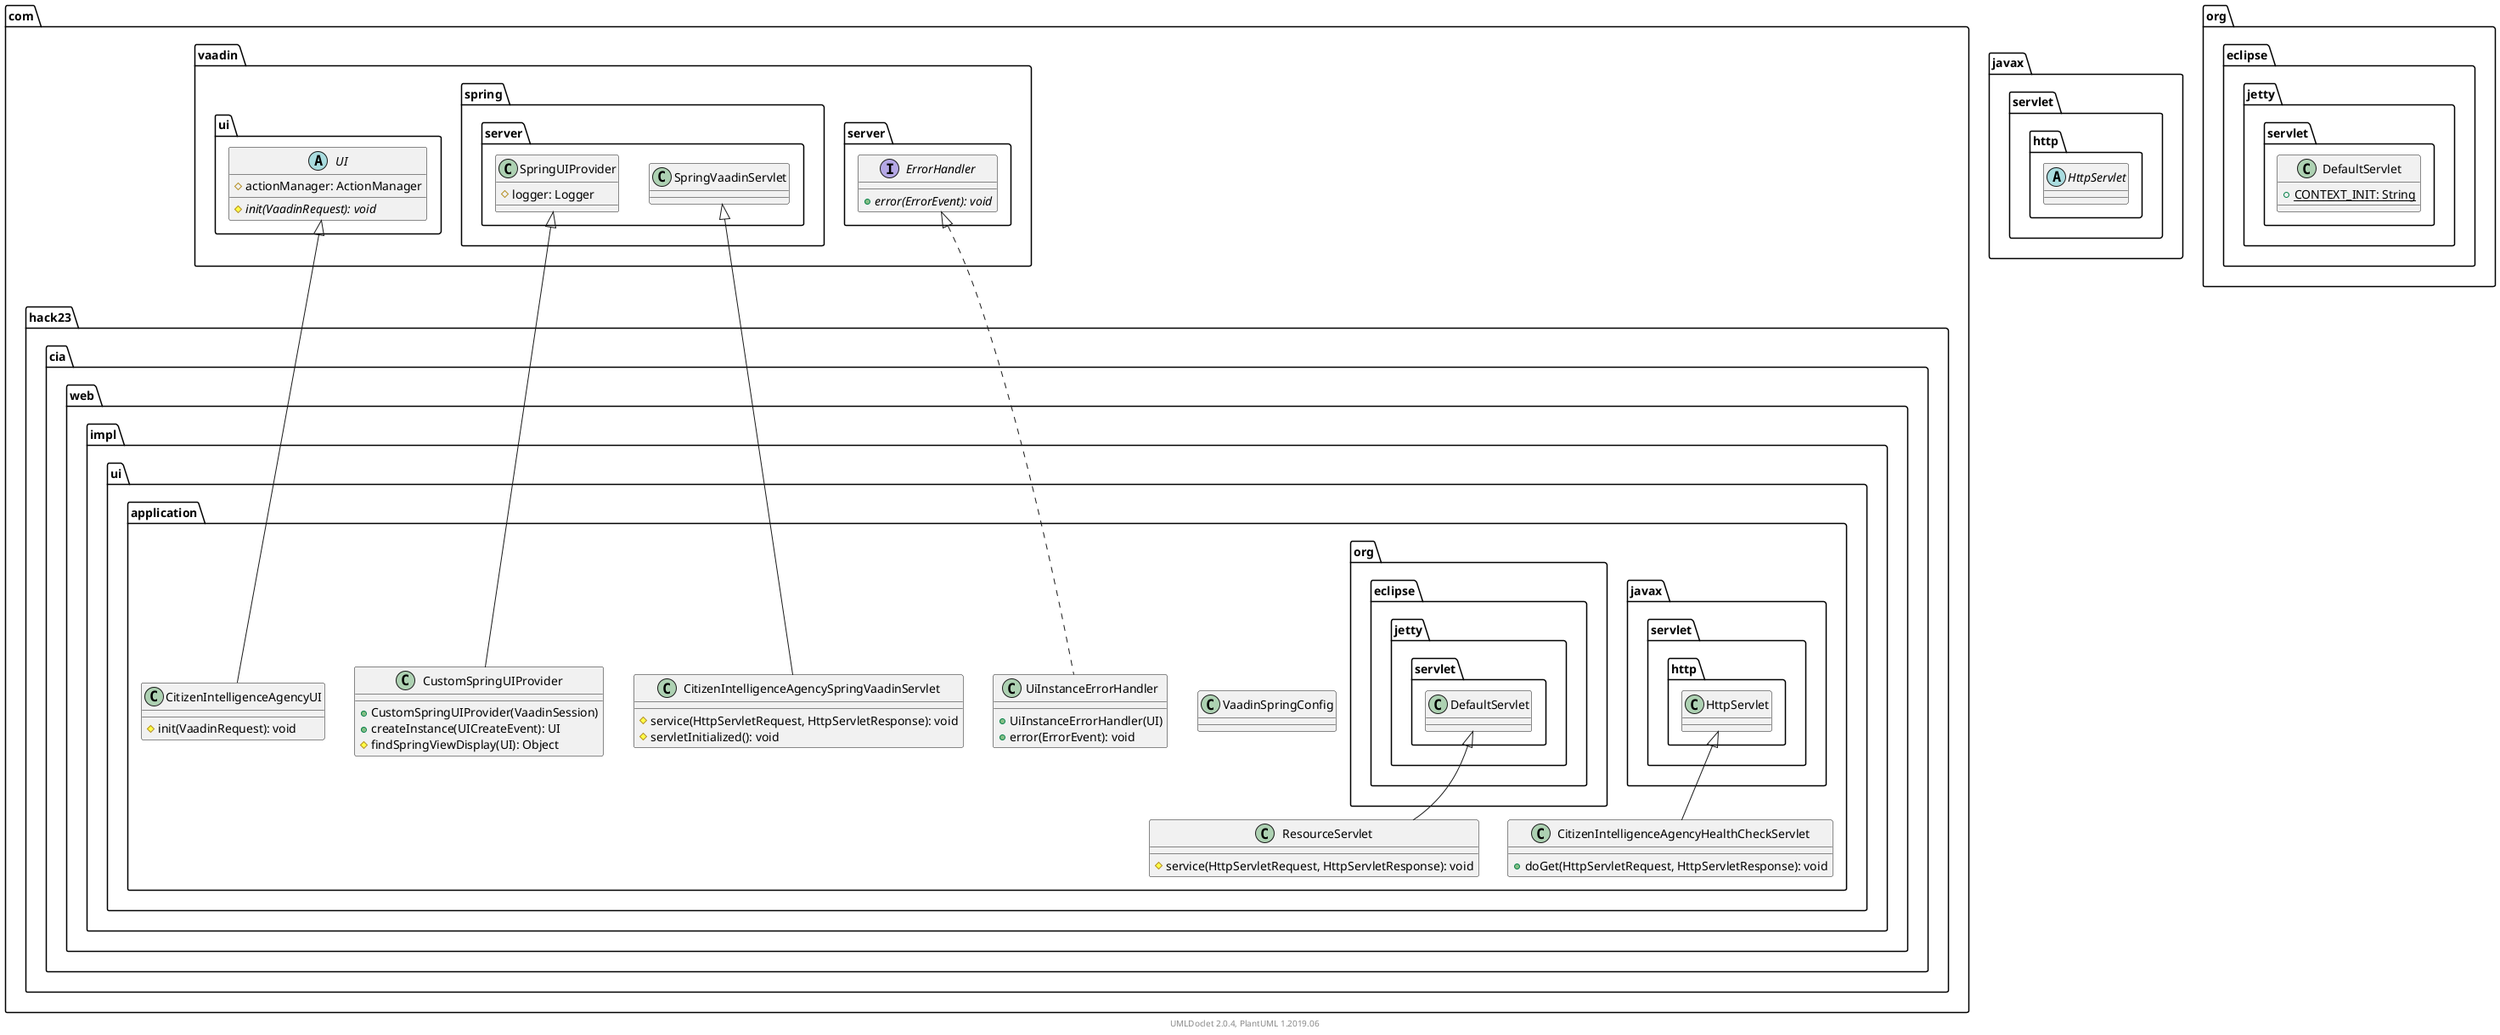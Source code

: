 @startuml
    namespace com.hack23.cia.web.impl.ui.application {

        class VaadinSpringConfig [[VaadinSpringConfig.html]]

        class UiInstanceErrorHandler [[UiInstanceErrorHandler.html]] {
            +UiInstanceErrorHandler(UI)
            +error(ErrorEvent): void
        }

        class CitizenIntelligenceAgencySpringVaadinServlet [[CitizenIntelligenceAgencySpringVaadinServlet.html]] {
            #service(HttpServletRequest, HttpServletResponse): void
            #servletInitialized(): void
        }

        class CitizenIntelligenceAgencyUI [[CitizenIntelligenceAgencyUI.html]] {
            #init(VaadinRequest): void
        }

        class CitizenIntelligenceAgencyHealthCheckServlet [[CitizenIntelligenceAgencyHealthCheckServlet.html]] {
            +doGet(HttpServletRequest, HttpServletResponse): void
        }

        class CustomSpringUIProvider [[CustomSpringUIProvider.html]] {
            +CustomSpringUIProvider(VaadinSession)
            +createInstance(UICreateEvent): UI
            #findSpringViewDisplay(UI): Object
        }

        class ResourceServlet [[ResourceServlet.html]] {
            #service(HttpServletRequest, HttpServletResponse): void
        }

        com.vaadin.server.ErrorHandler <|.. UiInstanceErrorHandler
        com.vaadin.spring.server.SpringVaadinServlet <|-- CitizenIntelligenceAgencySpringVaadinServlet
        com.vaadin.ui.UI <|-- CitizenIntelligenceAgencyUI
        javax.servlet.http.HttpServlet <|-- CitizenIntelligenceAgencyHealthCheckServlet
        com.vaadin.spring.server.SpringUIProvider <|-- CustomSpringUIProvider
        org.eclipse.jetty.servlet.DefaultServlet <|-- ResourceServlet
    }

    namespace com.vaadin.server {
        interface ErrorHandler {
            {abstract} +error(ErrorEvent): void
        }
    }

    namespace com.vaadin.spring.server {
        class SpringVaadinServlet {
        }
        class SpringUIProvider {
            #logger: Logger
        }
    }

    namespace com.vaadin.ui {
        abstract class UI {
            #actionManager: ActionManager
            {abstract} #init(VaadinRequest): void
        }
    }

    namespace javax.servlet.http {
        abstract class HttpServlet {
        }
    }

    namespace org.eclipse.jetty.servlet {
        class DefaultServlet {
            {static} +CONTEXT_INIT: String
        }
    }

    center footer UMLDoclet 2.0.4, PlantUML 1.2019.06
@enduml
